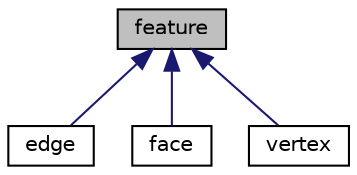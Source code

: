 digraph G
{
  edge [fontname="Helvetica",fontsize="10",labelfontname="Helvetica",labelfontsize="10"];
  node [fontname="Helvetica",fontsize="10",shape=record];
  Node1 [label="feature",height=0.2,width=0.4,color="black", fillcolor="grey75", style="filled" fontcolor="black"];
  Node1 -> Node2 [dir=back,color="midnightblue",fontsize="10",style="solid"];
  Node2 [label="edge",height=0.2,width=0.4,color="black", fillcolor="white", style="filled",URL="$classedge.html"];
  Node1 -> Node3 [dir=back,color="midnightblue",fontsize="10",style="solid"];
  Node3 [label="face",height=0.2,width=0.4,color="black", fillcolor="white", style="filled",URL="$classface.html"];
  Node1 -> Node4 [dir=back,color="midnightblue",fontsize="10",style="solid"];
  Node4 [label="vertex",height=0.2,width=0.4,color="black", fillcolor="white", style="filled",URL="$classvertex.html"];
}
